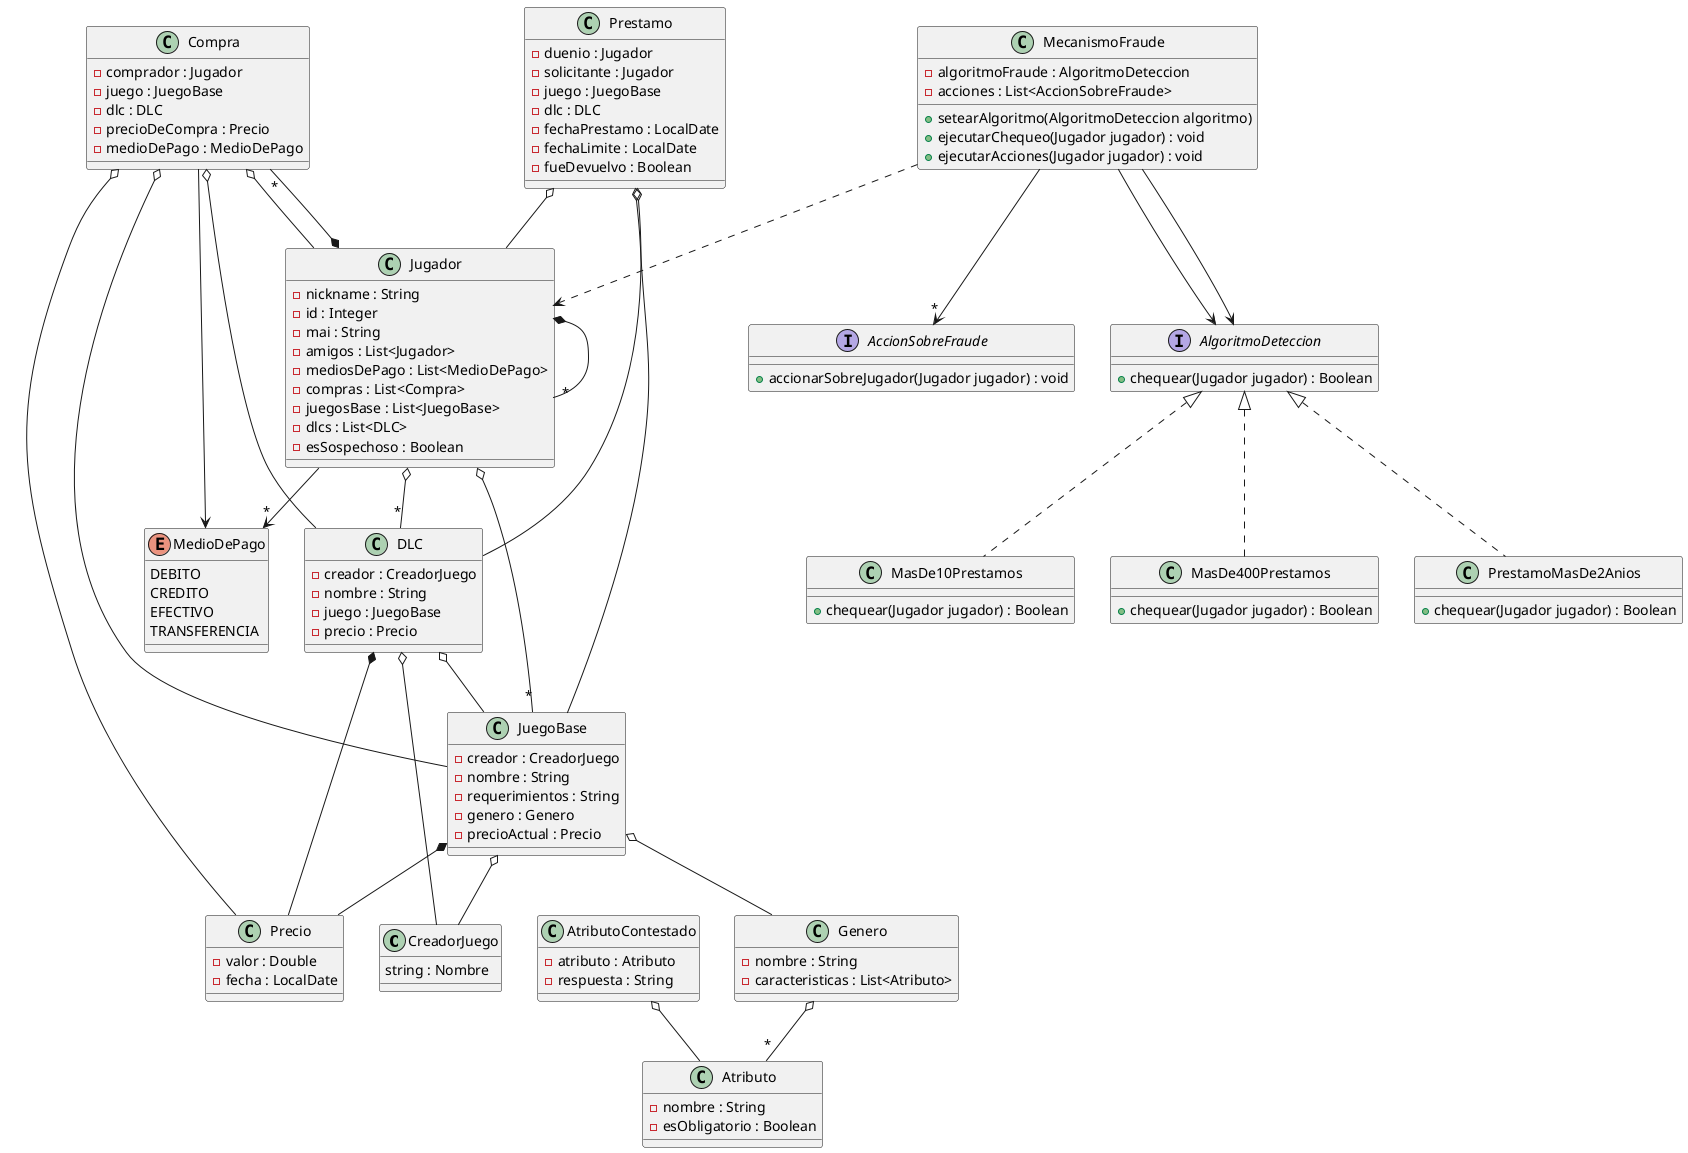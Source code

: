 @startuml dcl

class CreadorJuego {
    string : Nombre
}

class Jugador {
    - nickname : String
    - id : Integer
    - mai : String
    - amigos : List<Jugador>
    - mediosDePago : List<MedioDePago>
    - compras : List<Compra>
    - juegosBase : List<JuegoBase>
    - dlcs : List<DLC>
    - esSospechoso : Boolean
}
 
Jugador *-- "*" Jugador
Jugador --> "*" MedioDePago
Jugador *-- "*" Compra
Jugador o-- "*" JuegoBase
Jugador o-- "*" DLC

enum MedioDePago {
    DEBITO
    CREDITO
    EFECTIVO
    TRANSFERENCIA
}

class JuegoBase {
    - creador : CreadorJuego
    - nombre : String
    - requerimientos : String
    - genero : Genero 
    - precioActual : Precio
}

JuegoBase o-- CreadorJuego
JuegoBase o-- Genero
JuegoBase *-- Precio

class DLC {
    - creador : CreadorJuego
    - nombre : String
    - juego : JuegoBase
    - precio : Precio
} 

DLC o-- CreadorJuego
DLC o-- JuegoBase
DLC *-- Precio

class Precio {
    - valor : Double 
    - fecha : LocalDate
}

class Genero {
    - nombre : String
    - caracteristicas : List<Atributo>
}

Genero o-- "*" Atributo

class Atributo {
    - nombre : String
    - esObligatorio : Boolean
}

class AtributoContestado {
    - atributo : Atributo
    - respuesta : String
}

AtributoContestado o-- Atributo

class Compra {
    - comprador : Jugador
    - juego : JuegoBase
    - dlc : DLC
    - precioDeCompra : Precio
    - medioDePago : MedioDePago
}

Compra o-- Jugador
Compra o-- JuegoBase
Compra o-- DLC
Compra o-- Precio
Compra --> MedioDePago


class Prestamo {
    - duenio : Jugador
    - solicitante : Jugador
    - juego : JuegoBase
    - dlc : DLC
    - fechaPrestamo : LocalDate
    - fechaLimite : LocalDate
    - fueDevuelvo : Boolean
}

Prestamo o-- Jugador
Prestamo o-- JuegoBase
Prestamo o-- DLC

class MecanismoFraude {
    - algoritmoFraude : AlgoritmoDeteccion
    - acciones : List<AccionSobreFraude>

    + setearAlgoritmo(AlgoritmoDeteccion algoritmo)
    + ejecutarChequeo(Jugador jugador) : void
    + ejecutarAcciones(Jugador jugador) : void
}

MecanismoFraude --> AlgoritmoDeteccion
MecanismoFraude --> "*" AccionSobreFraude
MecanismoFraude ..> Jugador

interface AccionSobreFraude {
    + accionarSobreJugador(Jugador jugador) : void
}

interface AlgoritmoDeteccion {
    + chequear(Jugador jugador) : Boolean
}

class MasDe10Prestamos implements AlgoritmoDeteccion {
    + chequear(Jugador jugador) : Boolean
}

class MasDe400Prestamos implements AlgoritmoDeteccion {
    + chequear(Jugador jugador) : Boolean
}

class PrestamoMasDe2Anios implements AlgoritmoDeteccion {
    + chequear(Jugador jugador) : Boolean
}

MecanismoFraude --> AlgoritmoDeteccion
 
@enduml 